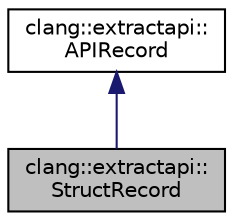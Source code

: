digraph "clang::extractapi::StructRecord"
{
 // LATEX_PDF_SIZE
  bgcolor="transparent";
  edge [fontname="Helvetica",fontsize="10",labelfontname="Helvetica",labelfontsize="10"];
  node [fontname="Helvetica",fontsize="10",shape=record];
  Node1 [label="clang::extractapi::\lStructRecord",height=0.2,width=0.4,color="black", fillcolor="grey75", style="filled", fontcolor="black",tooltip="This holds information associated with structs."];
  Node2 -> Node1 [dir="back",color="midnightblue",fontsize="10",style="solid",fontname="Helvetica"];
  Node2 [label="clang::extractapi::\lAPIRecord",height=0.2,width=0.4,color="black",URL="$structclang_1_1extractapi_1_1APIRecord.html",tooltip="The base representation of an API record. Holds common symbol information."];
}

